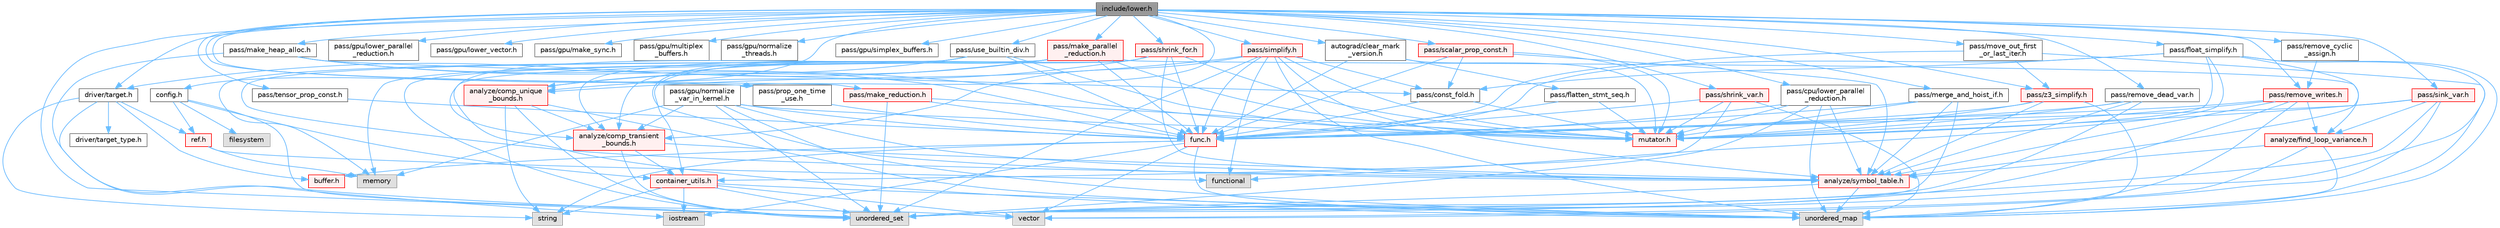 digraph "include/lower.h"
{
 // LATEX_PDF_SIZE
  bgcolor="transparent";
  edge [fontname=Helvetica,fontsize=10,labelfontname=Helvetica,labelfontsize=10];
  node [fontname=Helvetica,fontsize=10,shape=box,height=0.2,width=0.4];
  Node1 [label="include/lower.h",height=0.2,width=0.4,color="gray40", fillcolor="grey60", style="filled", fontcolor="black",tooltip=" "];
  Node1 -> Node2 [color="steelblue1",style="solid"];
  Node2 [label="unordered_set",height=0.2,width=0.4,color="grey60", fillcolor="#E0E0E0", style="filled",tooltip=" "];
  Node1 -> Node3 [color="steelblue1",style="solid"];
  Node3 [label="autograd/clear_mark\l_version.h",height=0.2,width=0.4,color="grey40", fillcolor="white", style="filled",URL="$clear__mark__version_8h.html",tooltip=" "];
  Node3 -> Node4 [color="steelblue1",style="solid"];
  Node4 [label="func.h",height=0.2,width=0.4,color="red", fillcolor="#FFF0F0", style="filled",URL="$func_8h.html",tooltip=" "];
  Node4 -> Node5 [color="steelblue1",style="solid"];
  Node5 [label="iostream",height=0.2,width=0.4,color="grey60", fillcolor="#E0E0E0", style="filled",tooltip=" "];
  Node4 -> Node6 [color="steelblue1",style="solid"];
  Node6 [label="string",height=0.2,width=0.4,color="grey60", fillcolor="#E0E0E0", style="filled",tooltip=" "];
  Node4 -> Node7 [color="steelblue1",style="solid"];
  Node7 [label="unordered_map",height=0.2,width=0.4,color="grey60", fillcolor="#E0E0E0", style="filled",tooltip=" "];
  Node4 -> Node9 [color="steelblue1",style="solid"];
  Node9 [label="vector",height=0.2,width=0.4,color="grey60", fillcolor="#E0E0E0", style="filled",tooltip=" "];
  Node4 -> Node39 [color="steelblue1",style="solid"];
  Node39 [label="buffer.h",height=0.2,width=0.4,color="red", fillcolor="#FFF0F0", style="filled",URL="$buffer_8h.html",tooltip=" "];
  Node3 -> Node54 [color="steelblue1",style="solid"];
  Node54 [label="mutator.h",height=0.2,width=0.4,color="red", fillcolor="#FFF0F0", style="filled",URL="$mutator_8h.html",tooltip=" "];
  Node3 -> Node59 [color="steelblue1",style="solid"];
  Node59 [label="pass/flatten_stmt_seq.h",height=0.2,width=0.4,color="grey40", fillcolor="white", style="filled",URL="$flatten__stmt__seq_8h.html",tooltip=" "];
  Node59 -> Node4 [color="steelblue1",style="solid"];
  Node59 -> Node54 [color="steelblue1",style="solid"];
  Node1 -> Node60 [color="steelblue1",style="solid"];
  Node60 [label="config.h",height=0.2,width=0.4,color="grey40", fillcolor="white", style="filled",URL="$config_8h.html",tooltip=" "];
  Node60 -> Node61 [color="steelblue1",style="solid"];
  Node61 [label="filesystem",height=0.2,width=0.4,color="grey60", fillcolor="#E0E0E0", style="filled",tooltip=" "];
  Node60 -> Node9 [color="steelblue1",style="solid"];
  Node60 -> Node32 [color="steelblue1",style="solid"];
  Node32 [label="container_utils.h",height=0.2,width=0.4,color="red", fillcolor="#FFF0F0", style="filled",URL="$container__utils_8h.html",tooltip=" "];
  Node32 -> Node5 [color="steelblue1",style="solid"];
  Node32 -> Node6 [color="steelblue1",style="solid"];
  Node32 -> Node7 [color="steelblue1",style="solid"];
  Node32 -> Node2 [color="steelblue1",style="solid"];
  Node32 -> Node9 [color="steelblue1",style="solid"];
  Node60 -> Node19 [color="steelblue1",style="solid"];
  Node19 [label="ref.h",height=0.2,width=0.4,color="red", fillcolor="#FFF0F0", style="filled",URL="$ref_8h.html",tooltip=" "];
  Node19 -> Node12 [color="steelblue1",style="solid"];
  Node12 [label="functional",height=0.2,width=0.4,color="grey60", fillcolor="#E0E0E0", style="filled",tooltip=" "];
  Node19 -> Node20 [color="steelblue1",style="solid"];
  Node20 [label="memory",height=0.2,width=0.4,color="grey60", fillcolor="#E0E0E0", style="filled",tooltip=" "];
  Node1 -> Node46 [color="steelblue1",style="solid"];
  Node46 [label="driver/target.h",height=0.2,width=0.4,color="grey40", fillcolor="white", style="filled",URL="$target_8h.html",tooltip=" "];
  Node46 -> Node5 [color="steelblue1",style="solid"];
  Node46 -> Node6 [color="steelblue1",style="solid"];
  Node46 -> Node39 [color="steelblue1",style="solid"];
  Node46 -> Node47 [color="steelblue1",style="solid"];
  Node47 [label="driver/target_type.h",height=0.2,width=0.4,color="grey40", fillcolor="white", style="filled",URL="$target__type_8h.html",tooltip=" "];
  Node46 -> Node19 [color="steelblue1",style="solid"];
  Node1 -> Node62 [color="steelblue1",style="solid"];
  Node62 [label="pass/cpu/lower_parallel\l_reduction.h",height=0.2,width=0.4,color="grey40", fillcolor="white", style="filled",URL="$cpu_2lower__parallel__reduction_8h.html",tooltip=" "];
  Node62 -> Node7 [color="steelblue1",style="solid"];
  Node62 -> Node2 [color="steelblue1",style="solid"];
  Node62 -> Node63 [color="steelblue1",style="solid"];
  Node63 [label="analyze/symbol_table.h",height=0.2,width=0.4,color="red", fillcolor="#FFF0F0", style="filled",URL="$symbol__table_8h.html",tooltip=" "];
  Node63 -> Node7 [color="steelblue1",style="solid"];
  Node63 -> Node2 [color="steelblue1",style="solid"];
  Node62 -> Node4 [color="steelblue1",style="solid"];
  Node62 -> Node54 [color="steelblue1",style="solid"];
  Node1 -> Node65 [color="steelblue1",style="solid"];
  Node65 [label="pass/float_simplify.h",height=0.2,width=0.4,color="grey40", fillcolor="white", style="filled",URL="$float__simplify_8h.html",tooltip=" "];
  Node65 -> Node12 [color="steelblue1",style="solid"];
  Node65 -> Node7 [color="steelblue1",style="solid"];
  Node65 -> Node2 [color="steelblue1",style="solid"];
  Node65 -> Node63 [color="steelblue1",style="solid"];
  Node65 -> Node4 [color="steelblue1",style="solid"];
  Node65 -> Node54 [color="steelblue1",style="solid"];
  Node65 -> Node66 [color="steelblue1",style="solid"];
  Node66 [label="pass/const_fold.h",height=0.2,width=0.4,color="grey40", fillcolor="white", style="filled",URL="$const__fold_8h.html",tooltip=" "];
  Node66 -> Node4 [color="steelblue1",style="solid"];
  Node66 -> Node54 [color="steelblue1",style="solid"];
  Node1 -> Node67 [color="steelblue1",style="solid"];
  Node67 [label="pass/gpu/lower_parallel\l_reduction.h",height=0.2,width=0.4,color="grey40", fillcolor="white", style="filled",URL="$gpu_2lower__parallel__reduction_8h.html",tooltip=" "];
  Node1 -> Node68 [color="steelblue1",style="solid"];
  Node68 [label="pass/gpu/lower_vector.h",height=0.2,width=0.4,color="grey40", fillcolor="white", style="filled",URL="$lower__vector_8h.html",tooltip=" "];
  Node1 -> Node69 [color="steelblue1",style="solid"];
  Node69 [label="pass/gpu/make_sync.h",height=0.2,width=0.4,color="grey40", fillcolor="white", style="filled",URL="$make__sync_8h.html",tooltip=" "];
  Node1 -> Node70 [color="steelblue1",style="solid"];
  Node70 [label="pass/gpu/multiplex\l_buffers.h",height=0.2,width=0.4,color="grey40", fillcolor="white", style="filled",URL="$multiplex__buffers_8h.html",tooltip=" "];
  Node1 -> Node71 [color="steelblue1",style="solid"];
  Node71 [label="pass/gpu/normalize\l_threads.h",height=0.2,width=0.4,color="grey40", fillcolor="white", style="filled",URL="$normalize__threads_8h.html",tooltip=" "];
  Node1 -> Node72 [color="steelblue1",style="solid"];
  Node72 [label="pass/gpu/normalize\l_var_in_kernel.h",height=0.2,width=0.4,color="grey40", fillcolor="white", style="filled",URL="$normalize__var__in__kernel_8h.html",tooltip=" "];
  Node72 -> Node7 [color="steelblue1",style="solid"];
  Node72 -> Node2 [color="steelblue1",style="solid"];
  Node72 -> Node73 [color="steelblue1",style="solid"];
  Node73 [label="analyze/comp_transient\l_bounds.h",height=0.2,width=0.4,color="red", fillcolor="#FFF0F0", style="filled",URL="$comp__transient__bounds_8h.html",tooltip=" "];
  Node73 -> Node2 [color="steelblue1",style="solid"];
  Node73 -> Node63 [color="steelblue1",style="solid"];
  Node73 -> Node32 [color="steelblue1",style="solid"];
  Node72 -> Node63 [color="steelblue1",style="solid"];
  Node72 -> Node4 [color="steelblue1",style="solid"];
  Node72 -> Node20 [color="steelblue1",style="solid"];
  Node72 -> Node54 [color="steelblue1",style="solid"];
  Node1 -> Node85 [color="steelblue1",style="solid"];
  Node85 [label="pass/gpu/simplex_buffers.h",height=0.2,width=0.4,color="grey40", fillcolor="white", style="filled",URL="$simplex__buffers_8h.html",tooltip=" "];
  Node1 -> Node86 [color="steelblue1",style="solid"];
  Node86 [label="pass/make_heap_alloc.h",height=0.2,width=0.4,color="grey40", fillcolor="white", style="filled",URL="$make__heap__alloc_8h.html",tooltip=" "];
  Node86 -> Node2 [color="steelblue1",style="solid"];
  Node86 -> Node4 [color="steelblue1",style="solid"];
  Node86 -> Node54 [color="steelblue1",style="solid"];
  Node86 -> Node66 [color="steelblue1",style="solid"];
  Node1 -> Node87 [color="steelblue1",style="solid"];
  Node87 [label="pass/make_parallel\l_reduction.h",height=0.2,width=0.4,color="red", fillcolor="#FFF0F0", style="filled",URL="$make__parallel__reduction_8h.html",tooltip=" "];
  Node87 -> Node20 [color="steelblue1",style="solid"];
  Node87 -> Node7 [color="steelblue1",style="solid"];
  Node87 -> Node2 [color="steelblue1",style="solid"];
  Node87 -> Node73 [color="steelblue1",style="solid"];
  Node87 -> Node88 [color="steelblue1",style="solid"];
  Node88 [label="analyze/comp_unique\l_bounds.h",height=0.2,width=0.4,color="red", fillcolor="#FFF0F0", style="filled",URL="$comp__unique__bounds_8h.html",tooltip=" "];
  Node88 -> Node6 [color="steelblue1",style="solid"];
  Node88 -> Node7 [color="steelblue1",style="solid"];
  Node88 -> Node2 [color="steelblue1",style="solid"];
  Node88 -> Node73 [color="steelblue1",style="solid"];
  Node87 -> Node89 [color="steelblue1",style="solid"];
  Node89 [label="analyze/find_loop_variance.h",height=0.2,width=0.4,color="red", fillcolor="#FFF0F0", style="filled",URL="$find__loop__variance_8h.html",tooltip=" "];
  Node89 -> Node7 [color="steelblue1",style="solid"];
  Node89 -> Node9 [color="steelblue1",style="solid"];
  Node89 -> Node63 [color="steelblue1",style="solid"];
  Node87 -> Node63 [color="steelblue1",style="solid"];
  Node87 -> Node46 [color="steelblue1",style="solid"];
  Node87 -> Node4 [color="steelblue1",style="solid"];
  Node87 -> Node54 [color="steelblue1",style="solid"];
  Node1 -> Node91 [color="steelblue1",style="solid"];
  Node91 [label="pass/make_reduction.h",height=0.2,width=0.4,color="red", fillcolor="#FFF0F0", style="filled",URL="$make__reduction_8h.html",tooltip=" "];
  Node91 -> Node2 [color="steelblue1",style="solid"];
  Node91 -> Node4 [color="steelblue1",style="solid"];
  Node91 -> Node54 [color="steelblue1",style="solid"];
  Node1 -> Node92 [color="steelblue1",style="solid"];
  Node92 [label="pass/merge_and_hoist_if.h",height=0.2,width=0.4,color="grey40", fillcolor="white", style="filled",URL="$merge__and__hoist__if_8h.html",tooltip=" "];
  Node92 -> Node2 [color="steelblue1",style="solid"];
  Node92 -> Node63 [color="steelblue1",style="solid"];
  Node92 -> Node4 [color="steelblue1",style="solid"];
  Node92 -> Node54 [color="steelblue1",style="solid"];
  Node1 -> Node93 [color="steelblue1",style="solid"];
  Node93 [label="pass/move_out_first\l_or_last_iter.h",height=0.2,width=0.4,color="grey40", fillcolor="white", style="filled",URL="$move__out__first__or__last__iter_8h.html",tooltip=" "];
  Node93 -> Node7 [color="steelblue1",style="solid"];
  Node93 -> Node4 [color="steelblue1",style="solid"];
  Node93 -> Node94 [color="steelblue1",style="solid"];
  Node94 [label="pass/z3_simplify.h",height=0.2,width=0.4,color="red", fillcolor="#FFF0F0", style="filled",URL="$z3__simplify_8h.html",tooltip=" "];
  Node94 -> Node7 [color="steelblue1",style="solid"];
  Node94 -> Node63 [color="steelblue1",style="solid"];
  Node94 -> Node4 [color="steelblue1",style="solid"];
  Node94 -> Node54 [color="steelblue1",style="solid"];
  Node1 -> Node97 [color="steelblue1",style="solid"];
  Node97 [label="pass/prop_one_time\l_use.h",height=0.2,width=0.4,color="grey40", fillcolor="white", style="filled",URL="$prop__one__time__use_8h.html",tooltip=" "];
  Node97 -> Node4 [color="steelblue1",style="solid"];
  Node1 -> Node98 [color="steelblue1",style="solid"];
  Node98 [label="pass/remove_cyclic\l_assign.h",height=0.2,width=0.4,color="grey40", fillcolor="white", style="filled",URL="$remove__cyclic__assign_8h.html",tooltip=" "];
  Node98 -> Node99 [color="steelblue1",style="solid"];
  Node99 [label="pass/remove_writes.h",height=0.2,width=0.4,color="red", fillcolor="#FFF0F0", style="filled",URL="$remove__writes_8h.html",tooltip=" "];
  Node99 -> Node7 [color="steelblue1",style="solid"];
  Node99 -> Node2 [color="steelblue1",style="solid"];
  Node99 -> Node89 [color="steelblue1",style="solid"];
  Node99 -> Node63 [color="steelblue1",style="solid"];
  Node99 -> Node4 [color="steelblue1",style="solid"];
  Node99 -> Node54 [color="steelblue1",style="solid"];
  Node1 -> Node100 [color="steelblue1",style="solid"];
  Node100 [label="pass/remove_dead_var.h",height=0.2,width=0.4,color="grey40", fillcolor="white", style="filled",URL="$remove__dead__var_8h.html",tooltip=" "];
  Node100 -> Node2 [color="steelblue1",style="solid"];
  Node100 -> Node63 [color="steelblue1",style="solid"];
  Node100 -> Node4 [color="steelblue1",style="solid"];
  Node100 -> Node54 [color="steelblue1",style="solid"];
  Node1 -> Node99 [color="steelblue1",style="solid"];
  Node1 -> Node101 [color="steelblue1",style="solid"];
  Node101 [label="pass/scalar_prop_const.h",height=0.2,width=0.4,color="red", fillcolor="#FFF0F0", style="filled",URL="$scalar__prop__const_8h.html",tooltip=" "];
  Node101 -> Node63 [color="steelblue1",style="solid"];
  Node101 -> Node4 [color="steelblue1",style="solid"];
  Node101 -> Node54 [color="steelblue1",style="solid"];
  Node101 -> Node66 [color="steelblue1",style="solid"];
  Node1 -> Node103 [color="steelblue1",style="solid"];
  Node103 [label="pass/shrink_for.h",height=0.2,width=0.4,color="red", fillcolor="#FFF0F0", style="filled",URL="$shrink__for_8h.html",tooltip=" "];
  Node103 -> Node73 [color="steelblue1",style="solid"];
  Node103 -> Node88 [color="steelblue1",style="solid"];
  Node103 -> Node63 [color="steelblue1",style="solid"];
  Node103 -> Node32 [color="steelblue1",style="solid"];
  Node103 -> Node4 [color="steelblue1",style="solid"];
  Node103 -> Node54 [color="steelblue1",style="solid"];
  Node1 -> Node105 [color="steelblue1",style="solid"];
  Node105 [label="pass/shrink_var.h",height=0.2,width=0.4,color="red", fillcolor="#FFF0F0", style="filled",URL="$shrink__var_8h.html",tooltip=" "];
  Node105 -> Node7 [color="steelblue1",style="solid"];
  Node105 -> Node32 [color="steelblue1",style="solid"];
  Node105 -> Node4 [color="steelblue1",style="solid"];
  Node105 -> Node54 [color="steelblue1",style="solid"];
  Node1 -> Node107 [color="steelblue1",style="solid"];
  Node107 [label="pass/simplify.h",height=0.2,width=0.4,color="red", fillcolor="#FFF0F0", style="filled",URL="$simplify_8h.html",tooltip=" "];
  Node107 -> Node12 [color="steelblue1",style="solid"];
  Node107 -> Node7 [color="steelblue1",style="solid"];
  Node107 -> Node2 [color="steelblue1",style="solid"];
  Node107 -> Node73 [color="steelblue1",style="solid"];
  Node107 -> Node88 [color="steelblue1",style="solid"];
  Node107 -> Node63 [color="steelblue1",style="solid"];
  Node107 -> Node4 [color="steelblue1",style="solid"];
  Node107 -> Node54 [color="steelblue1",style="solid"];
  Node107 -> Node66 [color="steelblue1",style="solid"];
  Node1 -> Node128 [color="steelblue1",style="solid"];
  Node128 [label="pass/sink_var.h",height=0.2,width=0.4,color="red", fillcolor="#FFF0F0", style="filled",URL="$sink__var_8h.html",tooltip=" "];
  Node128 -> Node2 [color="steelblue1",style="solid"];
  Node128 -> Node9 [color="steelblue1",style="solid"];
  Node128 -> Node89 [color="steelblue1",style="solid"];
  Node128 -> Node4 [color="steelblue1",style="solid"];
  Node128 -> Node54 [color="steelblue1",style="solid"];
  Node1 -> Node130 [color="steelblue1",style="solid"];
  Node130 [label="pass/tensor_prop_const.h",height=0.2,width=0.4,color="grey40", fillcolor="white", style="filled",URL="$tensor__prop__const_8h.html",tooltip=" "];
  Node130 -> Node4 [color="steelblue1",style="solid"];
  Node1 -> Node131 [color="steelblue1",style="solid"];
  Node131 [label="pass/use_builtin_div.h",height=0.2,width=0.4,color="grey40", fillcolor="white", style="filled",URL="$use__builtin__div_8h.html",tooltip=" "];
  Node131 -> Node73 [color="steelblue1",style="solid"];
  Node131 -> Node88 [color="steelblue1",style="solid"];
  Node131 -> Node63 [color="steelblue1",style="solid"];
  Node131 -> Node4 [color="steelblue1",style="solid"];
  Node131 -> Node20 [color="steelblue1",style="solid"];
  Node131 -> Node54 [color="steelblue1",style="solid"];
  Node1 -> Node94 [color="steelblue1",style="solid"];
}
